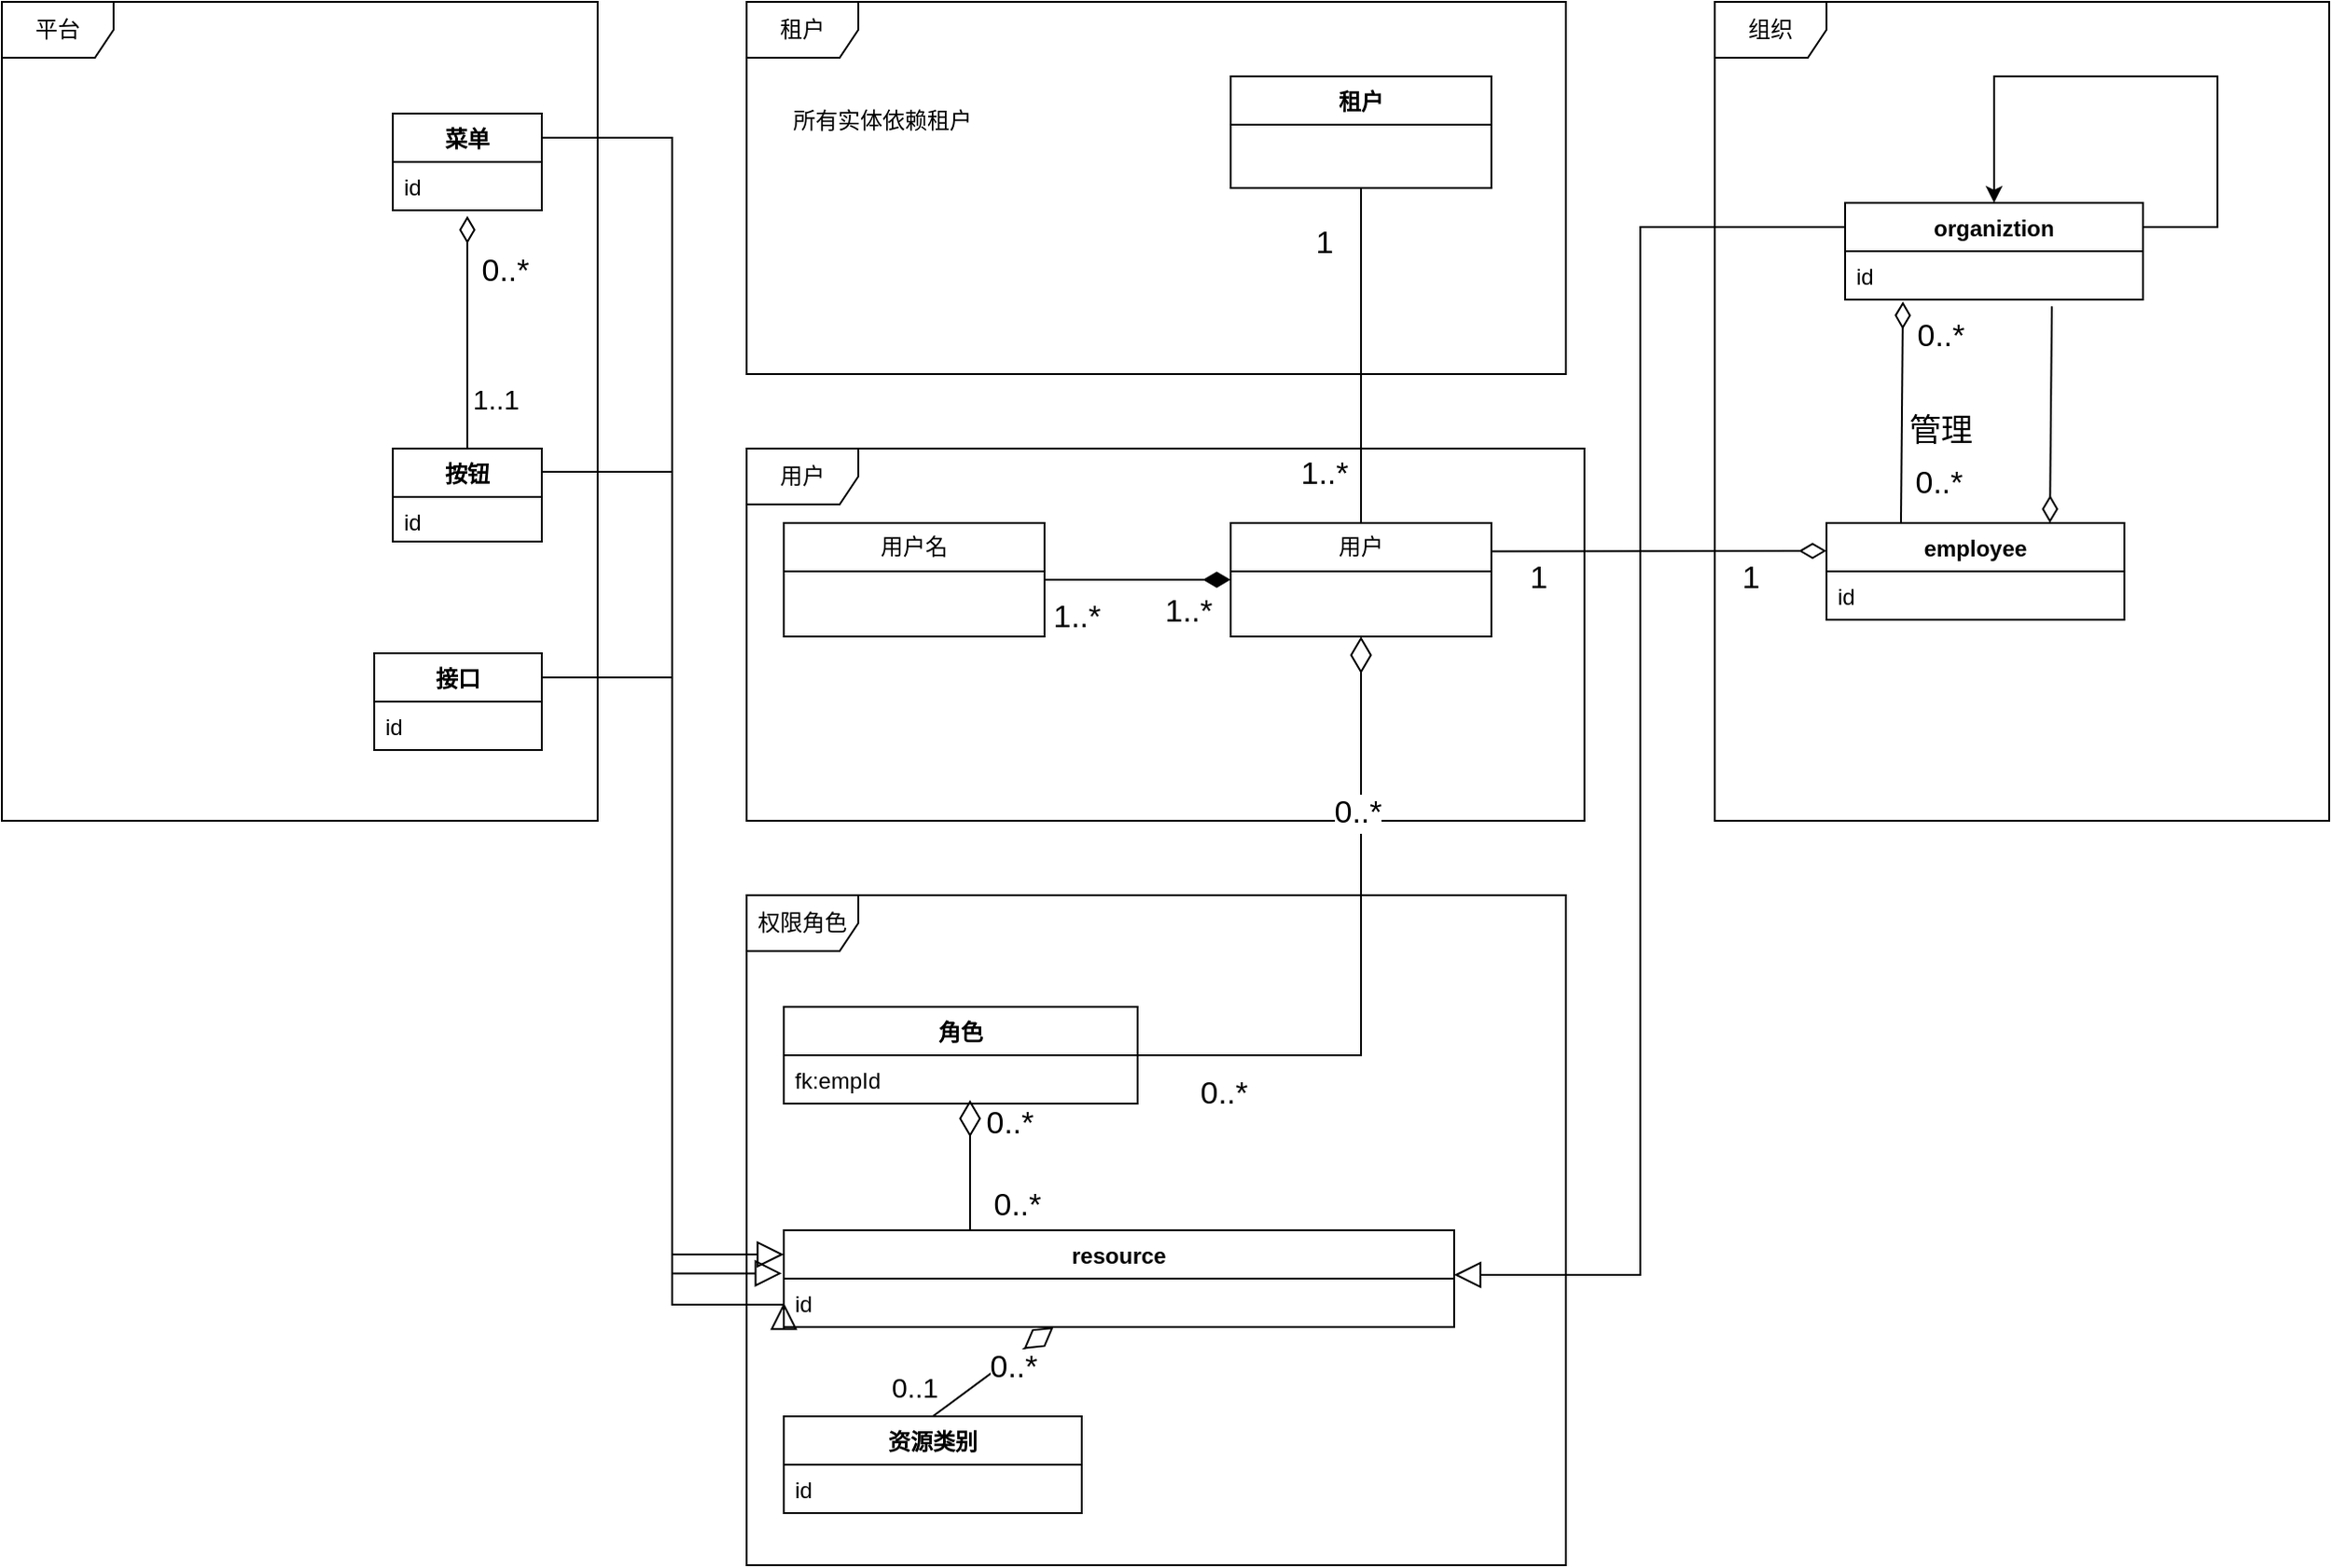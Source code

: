 <mxfile version="21.1.0" type="github">
  <diagram name="Page-1" id="c4acf3e9-155e-7222-9cf6-157b1a14988f">
    <mxGraphModel dx="2284" dy="1864" grid="1" gridSize="10" guides="1" tooltips="1" connect="1" arrows="1" fold="1" page="1" pageScale="1" pageWidth="850" pageHeight="1100" background="none" math="0" shadow="0">
      <root>
        <mxCell id="0" />
        <mxCell id="1" parent="0" />
        <mxCell id="0RFwIcLYO04Bj1ifUBIb-132" style="rounded=0;orthogonalLoop=1;jettySize=auto;html=1;exitX=0.25;exitY=0;exitDx=0;exitDy=0;endArrow=diamondThin;endFill=0;endSize=12;entryX=0.194;entryY=1.038;entryDx=0;entryDy=0;entryPerimeter=0;" parent="1" source="0RFwIcLYO04Bj1ifUBIb-25" target="0RFwIcLYO04Bj1ifUBIb-41" edge="1">
          <mxGeometry relative="1" as="geometry">
            <mxPoint x="620" y="-180" as="targetPoint" />
          </mxGeometry>
        </mxCell>
        <mxCell id="bzOQo8LtT85Y9c2L1Ar0-61" value="&lt;span style=&quot;font-size: 17px;&quot;&gt;管理&lt;/span&gt;" style="edgeLabel;html=1;align=center;verticalAlign=middle;resizable=0;points=[];" parent="0RFwIcLYO04Bj1ifUBIb-132" vertex="1" connectable="0">
          <mxGeometry x="0.306" y="-3" relative="1" as="geometry">
            <mxPoint x="17" y="28" as="offset" />
          </mxGeometry>
        </mxCell>
        <mxCell id="bzOQo8LtT85Y9c2L1Ar0-66" value="&lt;font style=&quot;font-size: 17px;&quot;&gt;0..*&lt;/font&gt;" style="edgeLabel;html=1;align=center;verticalAlign=middle;resizable=0;points=[];" parent="0RFwIcLYO04Bj1ifUBIb-132" vertex="1" connectable="0">
          <mxGeometry x="0.678" y="-1" relative="1" as="geometry">
            <mxPoint x="19" as="offset" />
          </mxGeometry>
        </mxCell>
        <mxCell id="bzOQo8LtT85Y9c2L1Ar0-67" value="&lt;font style=&quot;font-size: 17px;&quot;&gt;0..*&lt;/font&gt;" style="edgeLabel;html=1;align=center;verticalAlign=middle;resizable=0;points=[];" parent="0RFwIcLYO04Bj1ifUBIb-132" vertex="1" connectable="0">
          <mxGeometry x="-0.644" y="-5" relative="1" as="geometry">
            <mxPoint x="15" as="offset" />
          </mxGeometry>
        </mxCell>
        <mxCell id="0RFwIcLYO04Bj1ifUBIb-25" value="employee" style="swimlane;fontStyle=1;align=center;verticalAlign=top;childLayout=stackLayout;horizontal=1;startSize=26;horizontalStack=0;resizeParent=1;resizeParentMax=0;resizeLast=0;collapsible=1;marginBottom=0;whiteSpace=wrap;html=1;" parent="1" vertex="1">
          <mxGeometry x="580" width="160" height="52" as="geometry" />
        </mxCell>
        <mxCell id="0RFwIcLYO04Bj1ifUBIb-26" value="id" style="text;strokeColor=none;fillColor=none;align=left;verticalAlign=top;spacingLeft=4;spacingRight=4;overflow=hidden;rotatable=0;points=[[0,0.5],[1,0.5]];portConstraint=eastwest;whiteSpace=wrap;html=1;" parent="0RFwIcLYO04Bj1ifUBIb-25" vertex="1">
          <mxGeometry y="26" width="160" height="26" as="geometry" />
        </mxCell>
        <mxCell id="0RFwIcLYO04Bj1ifUBIb-29" value="租户" style="swimlane;fontStyle=1;align=center;verticalAlign=top;childLayout=stackLayout;horizontal=1;startSize=26;horizontalStack=0;resizeParent=1;resizeParentMax=0;resizeLast=0;collapsible=1;marginBottom=0;whiteSpace=wrap;html=1;" parent="1" vertex="1">
          <mxGeometry x="260" y="-240" width="140" height="60" as="geometry" />
        </mxCell>
        <mxCell id="0RFwIcLYO04Bj1ifUBIb-55" style="rounded=0;orthogonalLoop=1;jettySize=auto;html=1;exitX=0.694;exitY=1.138;exitDx=0;exitDy=0;exitPerimeter=0;entryX=0.75;entryY=0;entryDx=0;entryDy=0;endArrow=diamondThin;endFill=0;endSize=12;" parent="1" source="0RFwIcLYO04Bj1ifUBIb-41" target="0RFwIcLYO04Bj1ifUBIb-25" edge="1">
          <mxGeometry relative="1" as="geometry">
            <mxPoint x="675.04" y="-122.988" as="sourcePoint" />
            <mxPoint x="1180" y="170" as="targetPoint" />
          </mxGeometry>
        </mxCell>
        <mxCell id="bzOQo8LtT85Y9c2L1Ar0-63" style="rounded=0;orthogonalLoop=1;jettySize=auto;html=1;exitX=0;exitY=0.25;exitDx=0;exitDy=0;endArrow=block;endFill=0;endSize=12;edgeStyle=orthogonalEdgeStyle;" parent="1" source="0RFwIcLYO04Bj1ifUBIb-40" edge="1">
          <mxGeometry relative="1" as="geometry">
            <mxPoint x="380" y="404" as="targetPoint" />
            <Array as="points">
              <mxPoint x="480" y="-159" />
              <mxPoint x="480" y="404" />
            </Array>
          </mxGeometry>
        </mxCell>
        <mxCell id="0RFwIcLYO04Bj1ifUBIb-40" value="organiztion" style="swimlane;fontStyle=1;align=center;verticalAlign=top;childLayout=stackLayout;horizontal=1;startSize=26;horizontalStack=0;resizeParent=1;resizeParentMax=0;resizeLast=0;collapsible=1;marginBottom=0;whiteSpace=wrap;html=1;" parent="1" vertex="1">
          <mxGeometry x="590" y="-172" width="160" height="52" as="geometry" />
        </mxCell>
        <mxCell id="0RFwIcLYO04Bj1ifUBIb-41" value="id" style="text;strokeColor=none;fillColor=none;align=left;verticalAlign=top;spacingLeft=4;spacingRight=4;overflow=hidden;rotatable=0;points=[[0,0.5],[1,0.5]];portConstraint=eastwest;whiteSpace=wrap;html=1;" parent="0RFwIcLYO04Bj1ifUBIb-40" vertex="1">
          <mxGeometry y="26" width="160" height="26" as="geometry" />
        </mxCell>
        <mxCell id="0RFwIcLYO04Bj1ifUBIb-111" value="租户" style="shape=umlFrame;whiteSpace=wrap;html=1;pointerEvents=0;" parent="1" vertex="1">
          <mxGeometry y="-280" width="440" height="200" as="geometry" />
        </mxCell>
        <mxCell id="0RFwIcLYO04Bj1ifUBIb-113" value="组织" style="shape=umlFrame;whiteSpace=wrap;html=1;pointerEvents=0;" parent="1" vertex="1">
          <mxGeometry x="520" y="-280" width="330" height="440" as="geometry" />
        </mxCell>
        <mxCell id="bzOQo8LtT85Y9c2L1Ar0-2" value="&lt;h1&gt;&lt;span style=&quot;background-color: initial; font-size: 12px; font-weight: normal;&quot;&gt;所有实体依赖租户&lt;/span&gt;&lt;br&gt;&lt;/h1&gt;" style="text;html=1;strokeColor=none;fillColor=none;spacing=5;spacingTop=-20;whiteSpace=wrap;overflow=hidden;rounded=0;" parent="1" vertex="1">
          <mxGeometry x="20" y="-240" width="190" height="120" as="geometry" />
        </mxCell>
        <mxCell id="bzOQo8LtT85Y9c2L1Ar0-4" value="用户" style="shape=umlFrame;whiteSpace=wrap;html=1;pointerEvents=0;" parent="1" vertex="1">
          <mxGeometry y="-40" width="450" height="200" as="geometry" />
        </mxCell>
        <mxCell id="bzOQo8LtT85Y9c2L1Ar0-16" value="用户名" style="swimlane;fontStyle=0;childLayout=stackLayout;horizontal=1;startSize=26;fillColor=none;horizontalStack=0;resizeParent=1;resizeParentMax=0;resizeLast=0;collapsible=1;marginBottom=0;whiteSpace=wrap;html=1;" parent="1" vertex="1">
          <mxGeometry x="20" width="140" height="61" as="geometry" />
        </mxCell>
        <mxCell id="bzOQo8LtT85Y9c2L1Ar0-21" style="rounded=0;orthogonalLoop=1;jettySize=auto;html=1;exitX=0.5;exitY=0;exitDx=0;exitDy=0;endArrow=none;endFill=0;startArrow=none;startFill=0;strokeWidth=1;targetPerimeterSpacing=0;endSize=12;startSize=12;entryX=0.5;entryY=1;entryDx=0;entryDy=0;" parent="1" source="bzOQo8LtT85Y9c2L1Ar0-20" target="0RFwIcLYO04Bj1ifUBIb-29" edge="1">
          <mxGeometry relative="1" as="geometry">
            <mxPoint x="50" y="-190" as="targetPoint" />
          </mxGeometry>
        </mxCell>
        <mxCell id="bzOQo8LtT85Y9c2L1Ar0-22" value="&lt;font style=&quot;font-size: 17px;&quot;&gt;1&lt;/font&gt;" style="edgeLabel;html=1;align=center;verticalAlign=middle;resizable=0;points=[];" parent="bzOQo8LtT85Y9c2L1Ar0-21" vertex="1" connectable="0">
          <mxGeometry x="0.743" y="3" relative="1" as="geometry">
            <mxPoint x="-17" y="7" as="offset" />
          </mxGeometry>
        </mxCell>
        <mxCell id="bzOQo8LtT85Y9c2L1Ar0-24" value="&lt;font style=&quot;font-size: 17px;&quot;&gt;1..*&lt;/font&gt;" style="edgeLabel;html=1;align=center;verticalAlign=middle;resizable=0;points=[];" parent="bzOQo8LtT85Y9c2L1Ar0-21" vertex="1" connectable="0">
          <mxGeometry x="-0.71" y="1" relative="1" as="geometry">
            <mxPoint x="-19" as="offset" />
          </mxGeometry>
        </mxCell>
        <mxCell id="bzOQo8LtT85Y9c2L1Ar0-25" style="rounded=0;orthogonalLoop=1;jettySize=auto;html=1;exitX=0;exitY=0.5;exitDx=0;exitDy=0;entryX=1;entryY=0.5;entryDx=0;entryDy=0;startArrow=diamondThin;startFill=1;endSize=12;startSize=12;endArrow=none;endFill=0;" parent="1" source="bzOQo8LtT85Y9c2L1Ar0-20" target="bzOQo8LtT85Y9c2L1Ar0-16" edge="1">
          <mxGeometry relative="1" as="geometry" />
        </mxCell>
        <mxCell id="bzOQo8LtT85Y9c2L1Ar0-27" value="&lt;font style=&quot;font-size: 17px;&quot;&gt;1..*&lt;/font&gt;" style="edgeLabel;html=1;align=center;verticalAlign=middle;resizable=0;points=[];" parent="bzOQo8LtT85Y9c2L1Ar0-25" vertex="1" connectable="0">
          <mxGeometry x="-0.643" y="-2" relative="1" as="geometry">
            <mxPoint x="-5" y="19" as="offset" />
          </mxGeometry>
        </mxCell>
        <mxCell id="bzOQo8LtT85Y9c2L1Ar0-28" value="&lt;font style=&quot;font-size: 17px;&quot;&gt;1..*&lt;/font&gt;" style="edgeLabel;html=1;align=center;verticalAlign=middle;resizable=0;points=[];" parent="bzOQo8LtT85Y9c2L1Ar0-25" vertex="1" connectable="0">
          <mxGeometry x="0.657" y="-4" relative="1" as="geometry">
            <mxPoint y="24" as="offset" />
          </mxGeometry>
        </mxCell>
        <mxCell id="bzOQo8LtT85Y9c2L1Ar0-62" style="rounded=0;orthogonalLoop=1;jettySize=auto;html=1;exitX=1;exitY=0.25;exitDx=0;exitDy=0;endArrow=diamondThin;endFill=0;endSize=12;" parent="1" source="bzOQo8LtT85Y9c2L1Ar0-20" edge="1">
          <mxGeometry relative="1" as="geometry">
            <mxPoint x="580" y="15" as="targetPoint" />
          </mxGeometry>
        </mxCell>
        <mxCell id="bzOQo8LtT85Y9c2L1Ar0-68" value="&lt;font style=&quot;font-size: 17px;&quot;&gt;1&lt;/font&gt;" style="edgeLabel;html=1;align=center;verticalAlign=middle;resizable=0;points=[];" parent="bzOQo8LtT85Y9c2L1Ar0-62" vertex="1" connectable="0">
          <mxGeometry x="-0.702" y="-4" relative="1" as="geometry">
            <mxPoint x="-2" y="11" as="offset" />
          </mxGeometry>
        </mxCell>
        <mxCell id="bzOQo8LtT85Y9c2L1Ar0-69" value="&lt;font style=&quot;font-size: 17px;&quot;&gt;1&lt;/font&gt;" style="edgeLabel;html=1;align=center;verticalAlign=middle;resizable=0;points=[];" parent="bzOQo8LtT85Y9c2L1Ar0-62" vertex="1" connectable="0">
          <mxGeometry x="0.545" y="1" relative="1" as="geometry">
            <mxPoint y="16" as="offset" />
          </mxGeometry>
        </mxCell>
        <mxCell id="bzOQo8LtT85Y9c2L1Ar0-20" value="用户" style="swimlane;fontStyle=0;childLayout=stackLayout;horizontal=1;startSize=26;fillColor=none;horizontalStack=0;resizeParent=1;resizeParentMax=0;resizeLast=0;collapsible=1;marginBottom=0;whiteSpace=wrap;html=1;" parent="1" vertex="1">
          <mxGeometry x="260" width="140" height="61" as="geometry" />
        </mxCell>
        <mxCell id="bzOQo8LtT85Y9c2L1Ar0-29" value="角色" style="swimlane;fontStyle=1;align=center;verticalAlign=top;childLayout=stackLayout;horizontal=1;startSize=26;horizontalStack=0;resizeParent=1;resizeParentMax=0;resizeLast=0;collapsible=1;marginBottom=0;whiteSpace=wrap;html=1;" parent="1" vertex="1">
          <mxGeometry x="20" y="260" width="190" height="52" as="geometry" />
        </mxCell>
        <mxCell id="bzOQo8LtT85Y9c2L1Ar0-32" value="fk:empId" style="text;strokeColor=none;fillColor=none;align=left;verticalAlign=top;spacingLeft=4;spacingRight=4;overflow=hidden;rotatable=0;points=[[0,0.5],[1,0.5]];portConstraint=eastwest;whiteSpace=wrap;html=1;" parent="bzOQo8LtT85Y9c2L1Ar0-29" vertex="1">
          <mxGeometry y="26" width="190" height="26" as="geometry" />
        </mxCell>
        <mxCell id="bzOQo8LtT85Y9c2L1Ar0-55" style="rounded=0;orthogonalLoop=1;jettySize=auto;html=1;endArrow=diamondThin;endFill=0;startSize=17;endSize=17;" parent="1" edge="1">
          <mxGeometry relative="1" as="geometry">
            <mxPoint x="120" y="380" as="sourcePoint" />
            <mxPoint x="120" y="310" as="targetPoint" />
          </mxGeometry>
        </mxCell>
        <mxCell id="bzOQo8LtT85Y9c2L1Ar0-58" value="&lt;font style=&quot;font-size: 17px;&quot;&gt;0..*&lt;/font&gt;" style="edgeLabel;html=1;align=center;verticalAlign=middle;resizable=0;points=[];" parent="bzOQo8LtT85Y9c2L1Ar0-55" vertex="1" connectable="0">
          <mxGeometry x="0.626" y="-2" relative="1" as="geometry">
            <mxPoint x="19" as="offset" />
          </mxGeometry>
        </mxCell>
        <mxCell id="bzOQo8LtT85Y9c2L1Ar0-60" value="&lt;font style=&quot;font-size: 17px;&quot;&gt;0..*&lt;/font&gt;" style="edgeLabel;html=1;align=center;verticalAlign=middle;resizable=0;points=[];" parent="bzOQo8LtT85Y9c2L1Ar0-55" vertex="1" connectable="0">
          <mxGeometry x="-0.614" y="-3" relative="1" as="geometry">
            <mxPoint x="22" as="offset" />
          </mxGeometry>
        </mxCell>
        <mxCell id="bzOQo8LtT85Y9c2L1Ar0-33" value="resource" style="swimlane;fontStyle=1;align=center;verticalAlign=top;childLayout=stackLayout;horizontal=1;startSize=26;horizontalStack=0;resizeParent=1;resizeParentMax=0;resizeLast=0;collapsible=1;marginBottom=0;whiteSpace=wrap;html=1;" parent="1" vertex="1">
          <mxGeometry x="20" y="380" width="360" height="52" as="geometry" />
        </mxCell>
        <mxCell id="bzOQo8LtT85Y9c2L1Ar0-34" value="id" style="text;strokeColor=none;fillColor=none;align=left;verticalAlign=top;spacingLeft=4;spacingRight=4;overflow=hidden;rotatable=0;points=[[0,0.5],[1,0.5]];portConstraint=eastwest;whiteSpace=wrap;html=1;" parent="bzOQo8LtT85Y9c2L1Ar0-33" vertex="1">
          <mxGeometry y="26" width="360" height="26" as="geometry" />
        </mxCell>
        <mxCell id="bzOQo8LtT85Y9c2L1Ar0-45" value="权限角色" style="shape=umlFrame;whiteSpace=wrap;html=1;pointerEvents=0;strokeColor=default;fillColor=default;" parent="1" vertex="1">
          <mxGeometry y="200" width="440" height="360" as="geometry" />
        </mxCell>
        <mxCell id="bzOQo8LtT85Y9c2L1Ar0-48" style="rounded=0;orthogonalLoop=1;jettySize=auto;html=1;entryX=0.5;entryY=1;entryDx=0;entryDy=0;endArrow=diamondThin;endFill=0;strokeWidth=1;endSize=17;edgeStyle=orthogonalEdgeStyle;" parent="1" source="bzOQo8LtT85Y9c2L1Ar0-29" target="bzOQo8LtT85Y9c2L1Ar0-20" edge="1">
          <mxGeometry relative="1" as="geometry" />
        </mxCell>
        <mxCell id="bzOQo8LtT85Y9c2L1Ar0-49" value="&lt;font style=&quot;font-size: 17px;&quot;&gt;0..*&lt;/font&gt;" style="edgeLabel;html=1;align=center;verticalAlign=middle;resizable=0;points=[];" parent="bzOQo8LtT85Y9c2L1Ar0-48" vertex="1" connectable="0">
          <mxGeometry x="0.596" y="2" relative="1" as="geometry">
            <mxPoint y="25" as="offset" />
          </mxGeometry>
        </mxCell>
        <mxCell id="bzOQo8LtT85Y9c2L1Ar0-50" value="&lt;font style=&quot;font-size: 17px;&quot;&gt;0..*&lt;/font&gt;" style="edgeLabel;html=1;align=center;verticalAlign=middle;resizable=0;points=[];" parent="bzOQo8LtT85Y9c2L1Ar0-48" vertex="1" connectable="0">
          <mxGeometry x="-0.715" y="2" relative="1" as="geometry">
            <mxPoint x="-3" y="23" as="offset" />
          </mxGeometry>
        </mxCell>
        <mxCell id="bzOQo8LtT85Y9c2L1Ar0-53" style="rounded=0;orthogonalLoop=1;jettySize=auto;html=1;exitX=0.5;exitY=0;exitDx=0;exitDy=0;endArrow=diamondThin;endFill=0;endSize=17;" parent="1" source="bzOQo8LtT85Y9c2L1Ar0-51" target="bzOQo8LtT85Y9c2L1Ar0-33" edge="1">
          <mxGeometry relative="1" as="geometry" />
        </mxCell>
        <mxCell id="bzOQo8LtT85Y9c2L1Ar0-56" value="&lt;font style=&quot;font-size: 17px;&quot;&gt;0..*&lt;/font&gt;" style="edgeLabel;html=1;align=center;verticalAlign=middle;resizable=0;points=[];" parent="bzOQo8LtT85Y9c2L1Ar0-53" vertex="1" connectable="0">
          <mxGeometry x="0.831" y="3" relative="1" as="geometry">
            <mxPoint x="-15" y="20" as="offset" />
          </mxGeometry>
        </mxCell>
        <mxCell id="bzOQo8LtT85Y9c2L1Ar0-57" value="&lt;font style=&quot;font-size: 15px;&quot;&gt;0..1&lt;/font&gt;" style="edgeLabel;html=1;align=center;verticalAlign=middle;resizable=0;points=[];" parent="bzOQo8LtT85Y9c2L1Ar0-53" vertex="1" connectable="0">
          <mxGeometry x="-0.714" y="3" relative="1" as="geometry">
            <mxPoint x="-18" y="-7" as="offset" />
          </mxGeometry>
        </mxCell>
        <mxCell id="bzOQo8LtT85Y9c2L1Ar0-51" value="资源类别" style="swimlane;fontStyle=1;align=center;verticalAlign=top;childLayout=stackLayout;horizontal=1;startSize=26;horizontalStack=0;resizeParent=1;resizeParentMax=0;resizeLast=0;collapsible=1;marginBottom=0;whiteSpace=wrap;html=1;" parent="1" vertex="1">
          <mxGeometry x="20" y="480" width="160" height="52" as="geometry">
            <mxRectangle x="760" y="-120" width="90" height="30" as="alternateBounds" />
          </mxGeometry>
        </mxCell>
        <mxCell id="bzOQo8LtT85Y9c2L1Ar0-52" value="id" style="text;strokeColor=none;fillColor=none;align=left;verticalAlign=top;spacingLeft=4;spacingRight=4;overflow=hidden;rotatable=0;points=[[0,0.5],[1,0.5]];portConstraint=eastwest;whiteSpace=wrap;html=1;" parent="bzOQo8LtT85Y9c2L1Ar0-51" vertex="1">
          <mxGeometry y="26" width="160" height="26" as="geometry" />
        </mxCell>
        <mxCell id="bzOQo8LtT85Y9c2L1Ar0-91" style="edgeStyle=orthogonalEdgeStyle;rounded=0;orthogonalLoop=1;jettySize=auto;html=1;exitX=1;exitY=0.25;exitDx=0;exitDy=0;endArrow=block;endFill=0;endSize=12;entryX=0;entryY=0.5;entryDx=0;entryDy=0;" parent="1" source="bzOQo8LtT85Y9c2L1Ar0-77" target="bzOQo8LtT85Y9c2L1Ar0-34" edge="1">
          <mxGeometry relative="1" as="geometry">
            <Array as="points">
              <mxPoint x="-40" y="-207" />
              <mxPoint x="-40" y="420" />
            </Array>
          </mxGeometry>
        </mxCell>
        <mxCell id="bzOQo8LtT85Y9c2L1Ar0-77" value="菜单" style="swimlane;fontStyle=1;align=center;verticalAlign=top;childLayout=stackLayout;horizontal=1;startSize=26;horizontalStack=0;resizeParent=1;resizeParentMax=0;resizeLast=0;collapsible=1;marginBottom=0;whiteSpace=wrap;html=1;" parent="1" vertex="1">
          <mxGeometry x="-190" y="-220" width="80" height="52" as="geometry" />
        </mxCell>
        <mxCell id="bzOQo8LtT85Y9c2L1Ar0-78" value="id" style="text;strokeColor=none;fillColor=none;align=left;verticalAlign=top;spacingLeft=4;spacingRight=4;overflow=hidden;rotatable=0;points=[[0,0.5],[1,0.5]];portConstraint=eastwest;whiteSpace=wrap;html=1;" parent="bzOQo8LtT85Y9c2L1Ar0-77" vertex="1">
          <mxGeometry y="26" width="80" height="26" as="geometry" />
        </mxCell>
        <mxCell id="bzOQo8LtT85Y9c2L1Ar0-79" value="平台" style="shape=umlFrame;whiteSpace=wrap;html=1;pointerEvents=0;" parent="1" vertex="1">
          <mxGeometry x="-400" y="-280" width="320" height="440" as="geometry" />
        </mxCell>
        <mxCell id="bzOQo8LtT85Y9c2L1Ar0-85" style="edgeStyle=orthogonalEdgeStyle;rounded=0;orthogonalLoop=1;jettySize=auto;html=1;exitX=1;exitY=0.25;exitDx=0;exitDy=0;entryX=-0.003;entryY=-0.108;entryDx=0;entryDy=0;endArrow=block;endFill=0;endSize=12;entryPerimeter=0;" parent="1" source="bzOQo8LtT85Y9c2L1Ar0-81" target="bzOQo8LtT85Y9c2L1Ar0-34" edge="1">
          <mxGeometry relative="1" as="geometry">
            <Array as="points">
              <mxPoint x="-40" y="83" />
              <mxPoint x="-40" y="403" />
            </Array>
          </mxGeometry>
        </mxCell>
        <mxCell id="bzOQo8LtT85Y9c2L1Ar0-81" value="接口" style="swimlane;fontStyle=1;align=center;verticalAlign=top;childLayout=stackLayout;horizontal=1;startSize=26;horizontalStack=0;resizeParent=1;resizeParentMax=0;resizeLast=0;collapsible=1;marginBottom=0;whiteSpace=wrap;html=1;" parent="1" vertex="1">
          <mxGeometry x="-200" y="70" width="90" height="52" as="geometry" />
        </mxCell>
        <mxCell id="bzOQo8LtT85Y9c2L1Ar0-82" value="id" style="text;strokeColor=none;fillColor=none;align=left;verticalAlign=top;spacingLeft=4;spacingRight=4;overflow=hidden;rotatable=0;points=[[0,0.5],[1,0.5]];portConstraint=eastwest;whiteSpace=wrap;html=1;" parent="bzOQo8LtT85Y9c2L1Ar0-81" vertex="1">
          <mxGeometry y="26" width="90" height="26" as="geometry" />
        </mxCell>
        <mxCell id="bzOQo8LtT85Y9c2L1Ar0-86" style="rounded=0;orthogonalLoop=1;jettySize=auto;html=1;exitX=0.5;exitY=0;exitDx=0;exitDy=0;entryX=0.5;entryY=1.115;entryDx=0;entryDy=0;entryPerimeter=0;endArrow=diamondThin;endFill=0;endSize=12;" parent="1" source="bzOQo8LtT85Y9c2L1Ar0-83" target="bzOQo8LtT85Y9c2L1Ar0-78" edge="1">
          <mxGeometry relative="1" as="geometry" />
        </mxCell>
        <mxCell id="bzOQo8LtT85Y9c2L1Ar0-88" value="&lt;font style=&quot;font-size: 15px;&quot;&gt;1..1&lt;/font&gt;" style="edgeLabel;html=1;align=center;verticalAlign=middle;resizable=0;points=[];" parent="bzOQo8LtT85Y9c2L1Ar0-86" vertex="1" connectable="0">
          <mxGeometry x="-0.518" y="1" relative="1" as="geometry">
            <mxPoint x="16" y="3" as="offset" />
          </mxGeometry>
        </mxCell>
        <mxCell id="bzOQo8LtT85Y9c2L1Ar0-90" value="&lt;font style=&quot;font-size: 17px;&quot;&gt;0..*&lt;/font&gt;" style="edgeLabel;html=1;align=center;verticalAlign=middle;resizable=0;points=[];" parent="bzOQo8LtT85Y9c2L1Ar0-86" vertex="1" connectable="0">
          <mxGeometry x="0.577" relative="1" as="geometry">
            <mxPoint x="20" y="3" as="offset" />
          </mxGeometry>
        </mxCell>
        <mxCell id="bzOQo8LtT85Y9c2L1Ar0-92" style="rounded=0;orthogonalLoop=1;jettySize=auto;html=1;exitX=1;exitY=0.25;exitDx=0;exitDy=0;entryX=0;entryY=0.25;entryDx=0;entryDy=0;endArrow=block;endFill=0;endSize=12;edgeStyle=orthogonalEdgeStyle;" parent="1" source="bzOQo8LtT85Y9c2L1Ar0-83" target="bzOQo8LtT85Y9c2L1Ar0-33" edge="1">
          <mxGeometry relative="1" as="geometry">
            <Array as="points">
              <mxPoint x="-40" y="-27" />
              <mxPoint x="-40" y="393" />
            </Array>
          </mxGeometry>
        </mxCell>
        <mxCell id="bzOQo8LtT85Y9c2L1Ar0-83" value="按钮" style="swimlane;fontStyle=1;align=center;verticalAlign=top;childLayout=stackLayout;horizontal=1;startSize=26;horizontalStack=0;resizeParent=1;resizeParentMax=0;resizeLast=0;collapsible=1;marginBottom=0;whiteSpace=wrap;html=1;" parent="1" vertex="1">
          <mxGeometry x="-190" y="-40" width="80" height="50" as="geometry" />
        </mxCell>
        <mxCell id="bzOQo8LtT85Y9c2L1Ar0-84" value="id" style="text;strokeColor=none;fillColor=none;align=left;verticalAlign=top;spacingLeft=4;spacingRight=4;overflow=hidden;rotatable=0;points=[[0,0.5],[1,0.5]];portConstraint=eastwest;whiteSpace=wrap;html=1;" parent="bzOQo8LtT85Y9c2L1Ar0-83" vertex="1">
          <mxGeometry y="26" width="80" height="24" as="geometry" />
        </mxCell>
        <mxCell id="bzOQo8LtT85Y9c2L1Ar0-95" style="edgeStyle=orthogonalEdgeStyle;rounded=0;orthogonalLoop=1;jettySize=auto;html=1;exitX=1;exitY=0.25;exitDx=0;exitDy=0;entryX=0.5;entryY=0;entryDx=0;entryDy=0;" parent="1" source="0RFwIcLYO04Bj1ifUBIb-40" target="0RFwIcLYO04Bj1ifUBIb-40" edge="1">
          <mxGeometry relative="1" as="geometry">
            <Array as="points">
              <mxPoint x="790" y="-159" />
              <mxPoint x="790" y="-240" />
              <mxPoint x="670" y="-240" />
            </Array>
          </mxGeometry>
        </mxCell>
      </root>
    </mxGraphModel>
  </diagram>
</mxfile>
